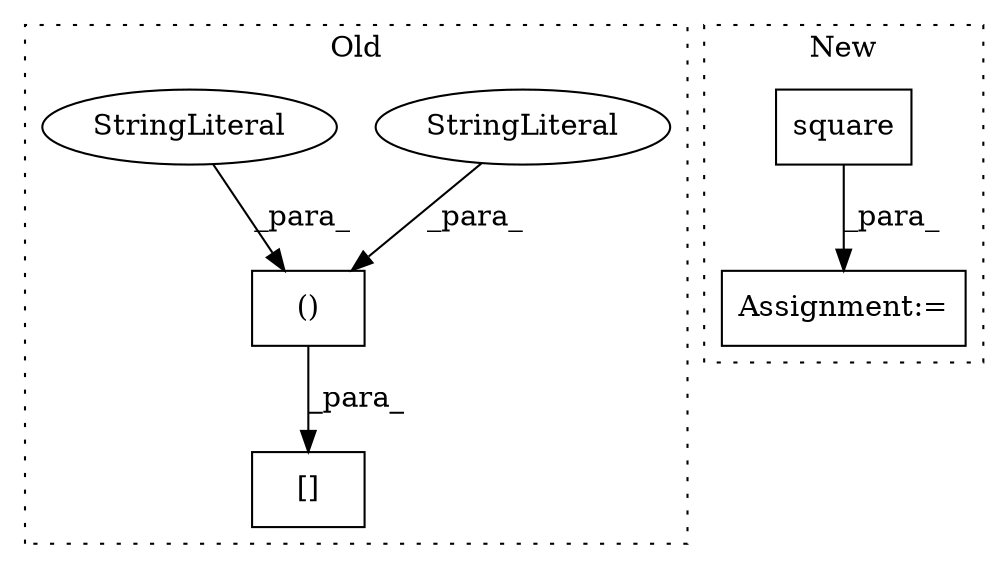 digraph G {
subgraph cluster0 {
1 [label="[]" a="2" s="2650,2733" l="7,2" shape="box"];
4 [label="()" a="106" s="2657" l="76" shape="box"];
5 [label="StringLiteral" a="45" s="2657" l="16" shape="ellipse"];
6 [label="StringLiteral" a="45" s="2686" l="18" shape="ellipse"];
label = "Old";
style="dotted";
}
subgraph cluster1 {
2 [label="square" a="32" s="2192,2369" l="7,1" shape="box"];
3 [label="Assignment:=" a="7" s="2588" l="1" shape="box"];
label = "New";
style="dotted";
}
2 -> 3 [label="_para_"];
4 -> 1 [label="_para_"];
5 -> 4 [label="_para_"];
6 -> 4 [label="_para_"];
}
